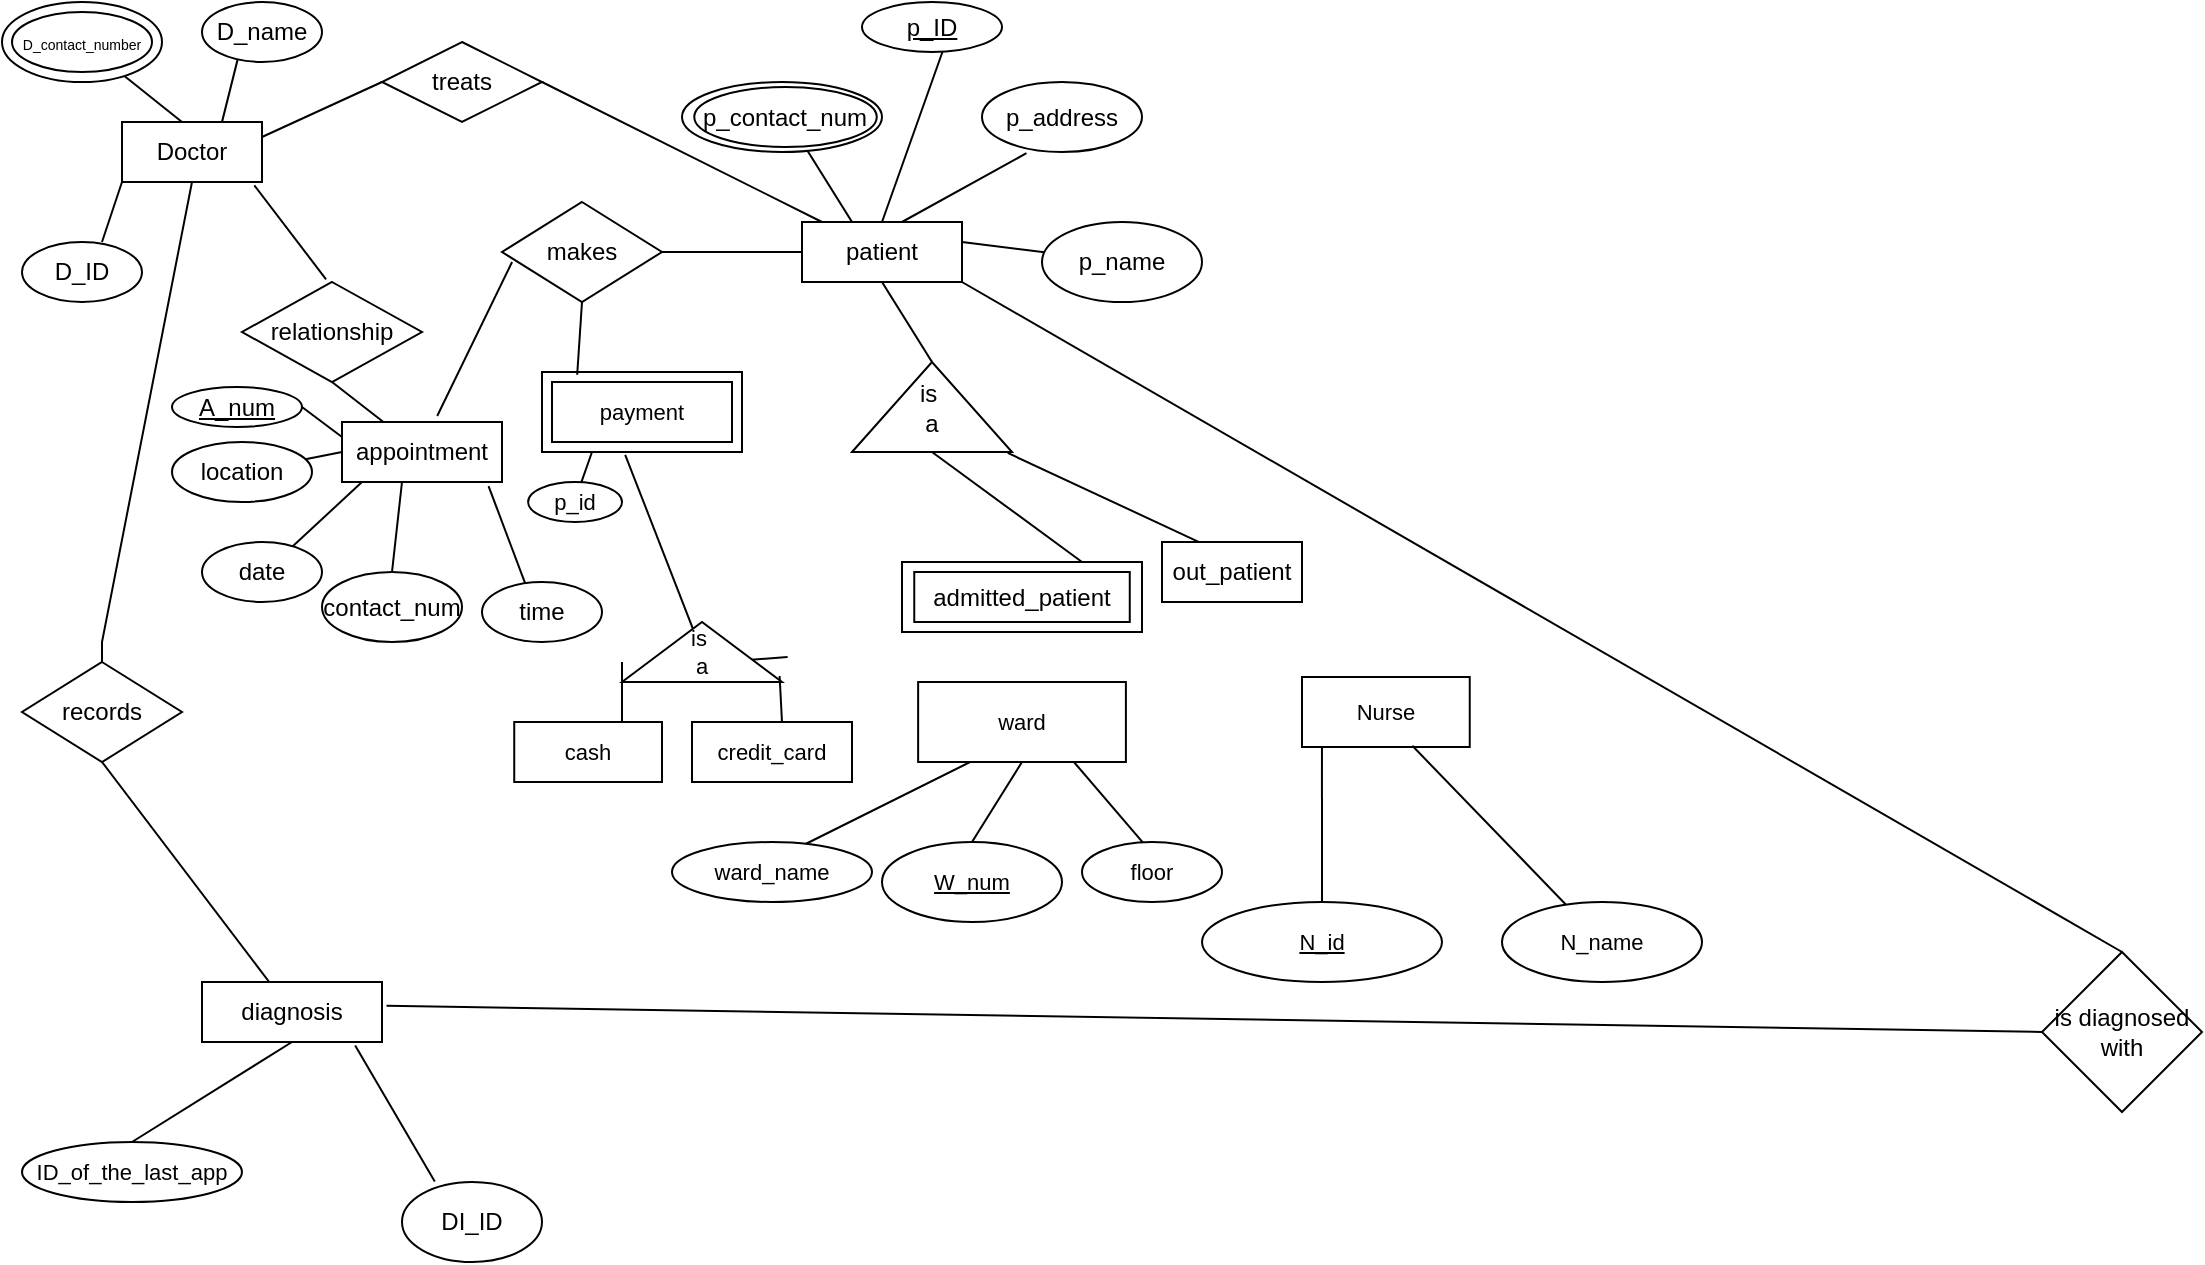 <mxfile version="20.8.16" type="device"><diagram name="Page-1" id="4S8OMmbvkd06gaObm1ak"><mxGraphModel dx="1480" dy="866" grid="1" gridSize="10" guides="1" tooltips="1" connect="1" arrows="1" fold="1" page="1" pageScale="1" pageWidth="850" pageHeight="1100" math="0" shadow="0"><root><mxCell id="0"/><mxCell id="1" parent="0"/><mxCell id="-vF56E5Et3vn0mM6Yhc4-1" value="Doctor" style="rounded=0;whiteSpace=wrap;html=1;" vertex="1" parent="1"><mxGeometry x="60" y="80" width="70" height="30" as="geometry"/></mxCell><mxCell id="-vF56E5Et3vn0mM6Yhc4-2" value="" style="endArrow=none;html=1;rounded=0;" edge="1" parent="1" target="-vF56E5Et3vn0mM6Yhc4-6"><mxGeometry width="50" height="50" relative="1" as="geometry"><mxPoint x="90" y="80" as="sourcePoint"/><mxPoint x="70" y="40" as="targetPoint"/></mxGeometry></mxCell><mxCell id="-vF56E5Et3vn0mM6Yhc4-3" value="" style="endArrow=none;html=1;rounded=0;" edge="1" parent="1"><mxGeometry width="50" height="50" relative="1" as="geometry"><mxPoint x="110" y="80" as="sourcePoint"/><mxPoint x="120" y="40" as="targetPoint"/></mxGeometry></mxCell><mxCell id="-vF56E5Et3vn0mM6Yhc4-4" value="" style="endArrow=none;html=1;rounded=0;entryX=0;entryY=1;entryDx=0;entryDy=0;" edge="1" parent="1" target="-vF56E5Et3vn0mM6Yhc4-1"><mxGeometry width="50" height="50" relative="1" as="geometry"><mxPoint x="50" y="140" as="sourcePoint"/><mxPoint x="60" y="100" as="targetPoint"/></mxGeometry></mxCell><mxCell id="-vF56E5Et3vn0mM6Yhc4-5" value="D_name" style="ellipse;whiteSpace=wrap;html=1;" vertex="1" parent="1"><mxGeometry x="100" y="20" width="60" height="30" as="geometry"/></mxCell><mxCell id="-vF56E5Et3vn0mM6Yhc4-6" value="" style="ellipse;whiteSpace=wrap;html=1;" vertex="1" parent="1"><mxGeometry y="20" width="80" height="40" as="geometry"/></mxCell><mxCell id="-vF56E5Et3vn0mM6Yhc4-7" value="&lt;font style=&quot;font-size: 7px;&quot;&gt;D_contact_number&lt;/font&gt;" style="ellipse;whiteSpace=wrap;html=1;" vertex="1" parent="1"><mxGeometry x="5" y="25" width="70" height="30" as="geometry"/></mxCell><mxCell id="-vF56E5Et3vn0mM6Yhc4-8" value="D_ID" style="ellipse;whiteSpace=wrap;html=1;" vertex="1" parent="1"><mxGeometry x="10" y="140" width="60" height="30" as="geometry"/></mxCell><mxCell id="-vF56E5Et3vn0mM6Yhc4-9" value="" style="endArrow=none;html=1;rounded=0;entryX=0.945;entryY=1.056;entryDx=0;entryDy=0;entryPerimeter=0;exitX=0.467;exitY=-0.027;exitDx=0;exitDy=0;exitPerimeter=0;" edge="1" parent="1" source="-vF56E5Et3vn0mM6Yhc4-10" target="-vF56E5Et3vn0mM6Yhc4-1"><mxGeometry width="50" height="50" relative="1" as="geometry"><mxPoint x="150" y="170" as="sourcePoint"/><mxPoint x="210" y="150" as="targetPoint"/></mxGeometry></mxCell><mxCell id="-vF56E5Et3vn0mM6Yhc4-10" value="relationship" style="rhombus;whiteSpace=wrap;html=1;" vertex="1" parent="1"><mxGeometry x="120" y="160" width="90" height="50" as="geometry"/></mxCell><mxCell id="-vF56E5Et3vn0mM6Yhc4-11" style="edgeStyle=orthogonalEdgeStyle;rounded=0;orthogonalLoop=1;jettySize=auto;html=1;exitX=0.5;exitY=1;exitDx=0;exitDy=0;" edge="1" parent="1" source="-vF56E5Et3vn0mM6Yhc4-10" target="-vF56E5Et3vn0mM6Yhc4-10"><mxGeometry relative="1" as="geometry"/></mxCell><mxCell id="-vF56E5Et3vn0mM6Yhc4-12" value="" style="endArrow=none;html=1;rounded=0;exitX=0.5;exitY=1;exitDx=0;exitDy=0;" edge="1" parent="1" source="-vF56E5Et3vn0mM6Yhc4-10" target="-vF56E5Et3vn0mM6Yhc4-13"><mxGeometry width="50" height="50" relative="1" as="geometry"><mxPoint x="200" y="260" as="sourcePoint"/><mxPoint x="155" y="210" as="targetPoint"/></mxGeometry></mxCell><mxCell id="-vF56E5Et3vn0mM6Yhc4-13" value="appointment" style="rounded=0;whiteSpace=wrap;html=1;" vertex="1" parent="1"><mxGeometry x="170" y="230" width="80" height="30" as="geometry"/></mxCell><mxCell id="-vF56E5Et3vn0mM6Yhc4-14" value="" style="endArrow=none;html=1;rounded=0;exitX=1;exitY=0.25;exitDx=0;exitDy=0;entryX=0;entryY=0.5;entryDx=0;entryDy=0;" edge="1" parent="1" source="-vF56E5Et3vn0mM6Yhc4-1" target="-vF56E5Et3vn0mM6Yhc4-15"><mxGeometry width="50" height="50" relative="1" as="geometry"><mxPoint x="160" y="130" as="sourcePoint"/><mxPoint x="210" y="80" as="targetPoint"/></mxGeometry></mxCell><mxCell id="-vF56E5Et3vn0mM6Yhc4-15" value="treats" style="rhombus;whiteSpace=wrap;html=1;" vertex="1" parent="1"><mxGeometry x="190" y="40" width="80" height="40" as="geometry"/></mxCell><mxCell id="-vF56E5Et3vn0mM6Yhc4-17" style="edgeStyle=orthogonalEdgeStyle;rounded=0;orthogonalLoop=1;jettySize=auto;html=1;exitX=0.5;exitY=1;exitDx=0;exitDy=0;" edge="1" parent="1" source="-vF56E5Et3vn0mM6Yhc4-15" target="-vF56E5Et3vn0mM6Yhc4-15"><mxGeometry relative="1" as="geometry"/></mxCell><mxCell id="-vF56E5Et3vn0mM6Yhc4-19" value="" style="endArrow=none;html=1;rounded=0;exitX=1;exitY=0.5;exitDx=0;exitDy=0;" edge="1" parent="1" source="-vF56E5Et3vn0mM6Yhc4-15" target="-vF56E5Et3vn0mM6Yhc4-20"><mxGeometry width="50" height="50" relative="1" as="geometry"><mxPoint x="270" y="150" as="sourcePoint"/><mxPoint x="460" y="90" as="targetPoint"/></mxGeometry></mxCell><mxCell id="-vF56E5Et3vn0mM6Yhc4-20" value="patient" style="rounded=0;whiteSpace=wrap;html=1;" vertex="1" parent="1"><mxGeometry x="400" y="130" width="80" height="30" as="geometry"/></mxCell><mxCell id="-vF56E5Et3vn0mM6Yhc4-21" value="" style="endArrow=none;html=1;rounded=0;" edge="1" parent="1"><mxGeometry width="50" height="50" relative="1" as="geometry"><mxPoint x="425" y="130" as="sourcePoint"/><mxPoint x="400" y="90" as="targetPoint"/></mxGeometry></mxCell><mxCell id="-vF56E5Et3vn0mM6Yhc4-22" value="" style="endArrow=none;html=1;rounded=0;entryX=0.577;entryY=0.98;entryDx=0;entryDy=0;entryPerimeter=0;" edge="1" parent="1" target="-vF56E5Et3vn0mM6Yhc4-27"><mxGeometry width="50" height="50" relative="1" as="geometry"><mxPoint x="440" y="130" as="sourcePoint"/><mxPoint x="450" y="70" as="targetPoint"/></mxGeometry></mxCell><mxCell id="-vF56E5Et3vn0mM6Yhc4-23" value="" style="endArrow=none;html=1;rounded=0;entryX=0.278;entryY=1.017;entryDx=0;entryDy=0;entryPerimeter=0;" edge="1" parent="1" target="-vF56E5Et3vn0mM6Yhc4-26"><mxGeometry width="50" height="50" relative="1" as="geometry"><mxPoint x="450" y="130" as="sourcePoint"/><mxPoint x="500" y="80" as="targetPoint"/></mxGeometry></mxCell><mxCell id="-vF56E5Et3vn0mM6Yhc4-24" value="" style="endArrow=none;html=1;rounded=0;" edge="1" parent="1" target="-vF56E5Et3vn0mM6Yhc4-25"><mxGeometry width="50" height="50" relative="1" as="geometry"><mxPoint x="480" y="140" as="sourcePoint"/><mxPoint x="540" y="120" as="targetPoint"/></mxGeometry></mxCell><mxCell id="-vF56E5Et3vn0mM6Yhc4-25" value="p_name" style="ellipse;whiteSpace=wrap;html=1;" vertex="1" parent="1"><mxGeometry x="520" y="130" width="80" height="40" as="geometry"/></mxCell><mxCell id="-vF56E5Et3vn0mM6Yhc4-26" value="p_address" style="ellipse;whiteSpace=wrap;html=1;" vertex="1" parent="1"><mxGeometry x="490" y="60" width="80" height="35" as="geometry"/></mxCell><mxCell id="-vF56E5Et3vn0mM6Yhc4-27" value="&lt;u&gt;p_ID&lt;/u&gt;" style="ellipse;whiteSpace=wrap;html=1;" vertex="1" parent="1"><mxGeometry x="430" y="20" width="70" height="25" as="geometry"/></mxCell><mxCell id="-vF56E5Et3vn0mM6Yhc4-29" value="" style="ellipse;whiteSpace=wrap;html=1;" vertex="1" parent="1"><mxGeometry x="340" y="60" width="100" height="35" as="geometry"/></mxCell><mxCell id="-vF56E5Et3vn0mM6Yhc4-30" value="p_contact_num" style="ellipse;whiteSpace=wrap;html=1;" vertex="1" parent="1"><mxGeometry x="346.13" y="62.5" width="91.25" height="30" as="geometry"/></mxCell><mxCell id="-vF56E5Et3vn0mM6Yhc4-32" value="" style="endArrow=none;html=1;rounded=0;entryX=0.5;entryY=1;entryDx=0;entryDy=0;exitX=1;exitY=0.5;exitDx=0;exitDy=0;" edge="1" parent="1" source="-vF56E5Et3vn0mM6Yhc4-33" target="-vF56E5Et3vn0mM6Yhc4-20"><mxGeometry width="50" height="50" relative="1" as="geometry"><mxPoint x="440" y="220" as="sourcePoint"/><mxPoint x="430" y="140" as="targetPoint"/></mxGeometry></mxCell><mxCell id="-vF56E5Et3vn0mM6Yhc4-33" value="is&amp;nbsp;&lt;br&gt;a" style="triangle;whiteSpace=wrap;html=1;direction=north;" vertex="1" parent="1"><mxGeometry x="425" y="200" width="80" height="45" as="geometry"/></mxCell><mxCell id="-vF56E5Et3vn0mM6Yhc4-34" value="" style="endArrow=none;html=1;rounded=0;entryX=0;entryY=0.5;entryDx=0;entryDy=0;exitX=0.75;exitY=0;exitDx=0;exitDy=0;" edge="1" parent="1" source="-vF56E5Et3vn0mM6Yhc4-36" target="-vF56E5Et3vn0mM6Yhc4-33"><mxGeometry width="50" height="50" relative="1" as="geometry"><mxPoint x="380" y="310" as="sourcePoint"/><mxPoint x="400" y="250" as="targetPoint"/><Array as="points"/></mxGeometry></mxCell><mxCell id="-vF56E5Et3vn0mM6Yhc4-35" value="" style="endArrow=none;html=1;rounded=0;entryX=-0.01;entryY=0.973;entryDx=0;entryDy=0;entryPerimeter=0;exitX=0.296;exitY=0.035;exitDx=0;exitDy=0;exitPerimeter=0;" edge="1" parent="1" source="-vF56E5Et3vn0mM6Yhc4-38" target="-vF56E5Et3vn0mM6Yhc4-33"><mxGeometry width="50" height="50" relative="1" as="geometry"><mxPoint x="480" y="310" as="sourcePoint"/><mxPoint x="481.25" y="245" as="targetPoint"/><Array as="points"/></mxGeometry></mxCell><mxCell id="-vF56E5Et3vn0mM6Yhc4-36" value="" style="rounded=0;whiteSpace=wrap;html=1;" vertex="1" parent="1"><mxGeometry x="450" y="300" width="120" height="35" as="geometry"/></mxCell><mxCell id="-vF56E5Et3vn0mM6Yhc4-37" value="admitted_patient" style="rounded=0;whiteSpace=wrap;html=1;" vertex="1" parent="1"><mxGeometry x="456.13" y="305" width="107.75" height="25" as="geometry"/></mxCell><mxCell id="-vF56E5Et3vn0mM6Yhc4-38" value="out_patient" style="rounded=0;whiteSpace=wrap;html=1;" vertex="1" parent="1"><mxGeometry x="580" y="290" width="70" height="30" as="geometry"/></mxCell><mxCell id="-vF56E5Et3vn0mM6Yhc4-39" value="" style="endArrow=none;html=1;rounded=0;entryX=0;entryY=0.25;entryDx=0;entryDy=0;exitX=1;exitY=0.5;exitDx=0;exitDy=0;" edge="1" parent="1" source="-vF56E5Et3vn0mM6Yhc4-46" target="-vF56E5Et3vn0mM6Yhc4-13"><mxGeometry width="50" height="50" relative="1" as="geometry"><mxPoint x="130" y="230" as="sourcePoint"/><mxPoint x="170" y="240" as="targetPoint"/></mxGeometry></mxCell><mxCell id="-vF56E5Et3vn0mM6Yhc4-40" value="" style="endArrow=none;html=1;rounded=0;startArrow=none;" edge="1" parent="1" source="-vF56E5Et3vn0mM6Yhc4-45"><mxGeometry width="50" height="50" relative="1" as="geometry"><mxPoint x="130" y="250" as="sourcePoint"/><mxPoint x="170" y="245" as="targetPoint"/></mxGeometry></mxCell><mxCell id="-vF56E5Et3vn0mM6Yhc4-41" value="" style="endArrow=none;html=1;rounded=0;exitX=0.745;exitY=0.093;exitDx=0;exitDy=0;exitPerimeter=0;" edge="1" parent="1" source="-vF56E5Et3vn0mM6Yhc4-48"><mxGeometry width="50" height="50" relative="1" as="geometry"><mxPoint x="140" y="290" as="sourcePoint"/><mxPoint x="180" y="260" as="targetPoint"/></mxGeometry></mxCell><mxCell id="-vF56E5Et3vn0mM6Yhc4-43" value="" style="endArrow=none;html=1;rounded=0;exitX=0.5;exitY=0;exitDx=0;exitDy=0;" edge="1" parent="1" source="-vF56E5Et3vn0mM6Yhc4-49"><mxGeometry width="50" height="50" relative="1" as="geometry"><mxPoint x="200" y="320" as="sourcePoint"/><mxPoint x="200" y="260" as="targetPoint"/></mxGeometry></mxCell><mxCell id="-vF56E5Et3vn0mM6Yhc4-44" value="" style="endArrow=none;html=1;rounded=0;entryX=0.916;entryY=1.069;entryDx=0;entryDy=0;entryPerimeter=0;exitX=0.359;exitY=0.018;exitDx=0;exitDy=0;exitPerimeter=0;" edge="1" parent="1" source="-vF56E5Et3vn0mM6Yhc4-50" target="-vF56E5Et3vn0mM6Yhc4-13"><mxGeometry width="50" height="50" relative="1" as="geometry"><mxPoint x="260" y="310" as="sourcePoint"/><mxPoint x="250" y="262.5" as="targetPoint"/></mxGeometry></mxCell><mxCell id="-vF56E5Et3vn0mM6Yhc4-46" value="&lt;u&gt;A_num&lt;/u&gt;" style="ellipse;whiteSpace=wrap;html=1;" vertex="1" parent="1"><mxGeometry x="85" y="212.5" width="65" height="20" as="geometry"/></mxCell><mxCell id="-vF56E5Et3vn0mM6Yhc4-48" value="date" style="ellipse;whiteSpace=wrap;html=1;" vertex="1" parent="1"><mxGeometry x="100" y="290" width="60" height="30" as="geometry"/></mxCell><mxCell id="-vF56E5Et3vn0mM6Yhc4-49" value="contact_num" style="ellipse;whiteSpace=wrap;html=1;" vertex="1" parent="1"><mxGeometry x="160" y="305" width="70" height="35" as="geometry"/></mxCell><mxCell id="-vF56E5Et3vn0mM6Yhc4-50" value="time" style="ellipse;whiteSpace=wrap;html=1;" vertex="1" parent="1"><mxGeometry x="240" y="310" width="60" height="30" as="geometry"/></mxCell><mxCell id="-vF56E5Et3vn0mM6Yhc4-51" value="" style="endArrow=none;html=1;rounded=0;entryX=0.5;entryY=1;entryDx=0;entryDy=0;exitX=0.5;exitY=0;exitDx=0;exitDy=0;" edge="1" parent="1" source="-vF56E5Et3vn0mM6Yhc4-53" target="-vF56E5Et3vn0mM6Yhc4-1"><mxGeometry width="50" height="50" relative="1" as="geometry"><mxPoint x="30" y="370" as="sourcePoint"/><mxPoint x="95.321" y="162.821" as="targetPoint"/><Array as="points"><mxPoint x="50" y="340"/></Array></mxGeometry></mxCell><mxCell id="-vF56E5Et3vn0mM6Yhc4-53" value="records" style="rhombus;whiteSpace=wrap;html=1;" vertex="1" parent="1"><mxGeometry x="10" y="350" width="80" height="50" as="geometry"/></mxCell><mxCell id="-vF56E5Et3vn0mM6Yhc4-54" value="" style="endArrow=none;html=1;rounded=0;exitX=0.5;exitY=1;exitDx=0;exitDy=0;" edge="1" parent="1" source="-vF56E5Et3vn0mM6Yhc4-53" target="-vF56E5Et3vn0mM6Yhc4-55"><mxGeometry width="50" height="50" relative="1" as="geometry"><mxPoint x="70" y="460" as="sourcePoint"/><mxPoint x="50" y="400" as="targetPoint"/></mxGeometry></mxCell><mxCell id="-vF56E5Et3vn0mM6Yhc4-55" value="diagnosis" style="rounded=0;whiteSpace=wrap;html=1;" vertex="1" parent="1"><mxGeometry x="100" y="510" width="90" height="30" as="geometry"/></mxCell><mxCell id="-vF56E5Et3vn0mM6Yhc4-56" value="" style="endArrow=none;html=1;rounded=0;entryX=0.5;entryY=1;entryDx=0;entryDy=0;exitX=0.5;exitY=0;exitDx=0;exitDy=0;" edge="1" parent="1" source="-vF56E5Et3vn0mM6Yhc4-59" target="-vF56E5Et3vn0mM6Yhc4-55"><mxGeometry width="50" height="50" relative="1" as="geometry"><mxPoint x="70" y="520" as="sourcePoint"/><mxPoint x="85" y="460" as="targetPoint"/></mxGeometry></mxCell><mxCell id="-vF56E5Et3vn0mM6Yhc4-57" value="" style="endArrow=none;html=1;rounded=0;entryX=0.851;entryY=1.059;entryDx=0;entryDy=0;entryPerimeter=0;exitX=0.234;exitY=-0.005;exitDx=0;exitDy=0;exitPerimeter=0;" edge="1" parent="1" source="-vF56E5Et3vn0mM6Yhc4-58" target="-vF56E5Et3vn0mM6Yhc4-55"><mxGeometry width="50" height="50" relative="1" as="geometry"><mxPoint x="140" y="530" as="sourcePoint"/><mxPoint x="200" y="450" as="targetPoint"/></mxGeometry></mxCell><mxCell id="-vF56E5Et3vn0mM6Yhc4-58" value="DI_ID" style="ellipse;whiteSpace=wrap;html=1;" vertex="1" parent="1"><mxGeometry x="200" y="610" width="70" height="40" as="geometry"/></mxCell><mxCell id="-vF56E5Et3vn0mM6Yhc4-59" value="&lt;font style=&quot;font-size: 11px;&quot;&gt;ID_of_the_last_app&lt;/font&gt;" style="ellipse;whiteSpace=wrap;html=1;" vertex="1" parent="1"><mxGeometry x="10" y="590" width="110" height="30" as="geometry"/></mxCell><mxCell id="-vF56E5Et3vn0mM6Yhc4-60" value="" style="endArrow=none;html=1;rounded=0;exitX=1.025;exitY=0.397;exitDx=0;exitDy=0;exitPerimeter=0;entryX=0;entryY=0.5;entryDx=0;entryDy=0;" edge="1" parent="1" source="-vF56E5Et3vn0mM6Yhc4-55" target="-vF56E5Et3vn0mM6Yhc4-62"><mxGeometry width="50" height="50" relative="1" as="geometry"><mxPoint x="210" y="460" as="sourcePoint"/><mxPoint x="627.04" y="450" as="targetPoint"/></mxGeometry></mxCell><mxCell id="-vF56E5Et3vn0mM6Yhc4-61" value="" style="endArrow=none;html=1;rounded=0;entryX=1;entryY=1;entryDx=0;entryDy=0;exitX=0.5;exitY=0;exitDx=0;exitDy=0;" edge="1" parent="1" source="-vF56E5Et3vn0mM6Yhc4-62" target="-vF56E5Et3vn0mM6Yhc4-20"><mxGeometry width="50" height="50" relative="1" as="geometry"><mxPoint x="650" y="390" as="sourcePoint"/><mxPoint x="530" y="240" as="targetPoint"/></mxGeometry></mxCell><mxCell id="-vF56E5Et3vn0mM6Yhc4-62" value="is diagnosed with" style="rhombus;whiteSpace=wrap;html=1;" vertex="1" parent="1"><mxGeometry x="1020" y="495" width="80" height="80" as="geometry"/></mxCell><mxCell id="-vF56E5Et3vn0mM6Yhc4-63" value="" style="endArrow=none;html=1;rounded=0;exitX=0;exitY=0.5;exitDx=0;exitDy=0;" edge="1" parent="1" source="-vF56E5Et3vn0mM6Yhc4-20" target="-vF56E5Et3vn0mM6Yhc4-64"><mxGeometry width="50" height="50" relative="1" as="geometry"><mxPoint x="340" y="180" as="sourcePoint"/><mxPoint x="290" y="140" as="targetPoint"/><Array as="points"/></mxGeometry></mxCell><mxCell id="-vF56E5Et3vn0mM6Yhc4-64" value="makes" style="rhombus;whiteSpace=wrap;html=1;" vertex="1" parent="1"><mxGeometry x="250" y="120" width="80" height="50" as="geometry"/></mxCell><mxCell id="-vF56E5Et3vn0mM6Yhc4-65" value="" style="endArrow=none;html=1;rounded=0;" edge="1" parent="1" target="-vF56E5Et3vn0mM6Yhc4-45"><mxGeometry width="50" height="50" relative="1" as="geometry"><mxPoint x="130" y="250" as="sourcePoint"/><mxPoint x="170" y="245" as="targetPoint"/></mxGeometry></mxCell><mxCell id="-vF56E5Et3vn0mM6Yhc4-45" value="location" style="ellipse;whiteSpace=wrap;html=1;" vertex="1" parent="1"><mxGeometry x="85" y="240" width="70" height="30" as="geometry"/></mxCell><mxCell id="-vF56E5Et3vn0mM6Yhc4-67" style="edgeStyle=orthogonalEdgeStyle;rounded=0;orthogonalLoop=1;jettySize=auto;html=1;exitX=0.5;exitY=1;exitDx=0;exitDy=0;" edge="1" parent="1" source="-vF56E5Et3vn0mM6Yhc4-36" target="-vF56E5Et3vn0mM6Yhc4-36"><mxGeometry relative="1" as="geometry"/></mxCell><mxCell id="-vF56E5Et3vn0mM6Yhc4-68" value="" style="endArrow=none;html=1;rounded=0;fontSize=11;entryX=0.063;entryY=0.6;entryDx=0;entryDy=0;entryPerimeter=0;exitX=0.595;exitY=-0.1;exitDx=0;exitDy=0;exitPerimeter=0;" edge="1" parent="1" source="-vF56E5Et3vn0mM6Yhc4-13" target="-vF56E5Et3vn0mM6Yhc4-64"><mxGeometry width="50" height="50" relative="1" as="geometry"><mxPoint x="220" y="220" as="sourcePoint"/><mxPoint x="255" y="140" as="targetPoint"/></mxGeometry></mxCell><mxCell id="-vF56E5Et3vn0mM6Yhc4-73" value="payment" style="shape=ext;margin=3;double=1;whiteSpace=wrap;html=1;align=center;fontSize=11;" vertex="1" parent="1"><mxGeometry x="270" y="205" width="100" height="40" as="geometry"/></mxCell><mxCell id="-vF56E5Et3vn0mM6Yhc4-75" value="" style="endArrow=none;html=1;rounded=0;fontSize=11;entryX=0.5;entryY=1;entryDx=0;entryDy=0;exitX=0.176;exitY=0.035;exitDx=0;exitDy=0;exitPerimeter=0;" edge="1" parent="1" source="-vF56E5Et3vn0mM6Yhc4-73" target="-vF56E5Et3vn0mM6Yhc4-64"><mxGeometry width="50" height="50" relative="1" as="geometry"><mxPoint x="290" y="270" as="sourcePoint"/><mxPoint x="340" y="220" as="targetPoint"/></mxGeometry></mxCell><mxCell id="-vF56E5Et3vn0mM6Yhc4-76" value="" style="endArrow=none;html=1;rounded=0;fontSize=11;exitX=0.25;exitY=1;exitDx=0;exitDy=0;" edge="1" parent="1" source="-vF56E5Et3vn0mM6Yhc4-73" target="-vF56E5Et3vn0mM6Yhc4-77"><mxGeometry width="50" height="50" relative="1" as="geometry"><mxPoint x="340" y="290" as="sourcePoint"/><mxPoint x="350" y="260" as="targetPoint"/></mxGeometry></mxCell><mxCell id="-vF56E5Et3vn0mM6Yhc4-77" value="p_id" style="ellipse;whiteSpace=wrap;html=1;fontSize=11;" vertex="1" parent="1"><mxGeometry x="263.06" y="260" width="46.94" height="20" as="geometry"/></mxCell><mxCell id="-vF56E5Et3vn0mM6Yhc4-78" value="" style="endArrow=none;html=1;rounded=0;fontSize=11;entryX=0.416;entryY=1.035;entryDx=0;entryDy=0;entryPerimeter=0;startArrow=none;" edge="1" parent="1" source="-vF56E5Et3vn0mM6Yhc4-79" target="-vF56E5Et3vn0mM6Yhc4-73"><mxGeometry width="50" height="50" relative="1" as="geometry"><mxPoint x="360" y="350" as="sourcePoint"/><mxPoint x="376.13" y="260" as="targetPoint"/><Array as="points"/></mxGeometry></mxCell><mxCell id="-vF56E5Et3vn0mM6Yhc4-80" value="" style="endArrow=none;html=1;rounded=0;fontSize=11;" edge="1" parent="1"><mxGeometry width="50" height="50" relative="1" as="geometry"><mxPoint x="310" y="380" as="sourcePoint"/><mxPoint x="310" y="350" as="targetPoint"/></mxGeometry></mxCell><mxCell id="-vF56E5Et3vn0mM6Yhc4-81" value="" style="endArrow=none;html=1;rounded=0;fontSize=11;entryX=0.1;entryY=0.985;entryDx=0;entryDy=0;entryPerimeter=0;" edge="1" parent="1" target="-vF56E5Et3vn0mM6Yhc4-79"><mxGeometry width="50" height="50" relative="1" as="geometry"><mxPoint x="390" y="380" as="sourcePoint"/><mxPoint x="390" y="350" as="targetPoint"/></mxGeometry></mxCell><mxCell id="-vF56E5Et3vn0mM6Yhc4-82" value="cash" style="rounded=0;whiteSpace=wrap;html=1;fontSize=11;" vertex="1" parent="1"><mxGeometry x="256.12" y="380" width="73.88" height="30" as="geometry"/></mxCell><mxCell id="-vF56E5Et3vn0mM6Yhc4-83" value="credit_card" style="rounded=0;whiteSpace=wrap;html=1;fontSize=11;" vertex="1" parent="1"><mxGeometry x="345" y="380" width="80" height="30" as="geometry"/></mxCell><mxCell id="-vF56E5Et3vn0mM6Yhc4-84" value="Nurse" style="rounded=0;whiteSpace=wrap;html=1;fontSize=11;" vertex="1" parent="1"><mxGeometry x="650" y="357.5" width="83.87" height="35" as="geometry"/></mxCell><mxCell id="-vF56E5Et3vn0mM6Yhc4-85" value="" style="endArrow=none;html=1;rounded=0;fontSize=11;entryX=0.119;entryY=1;entryDx=0;entryDy=0;entryPerimeter=0;exitX=0.5;exitY=0;exitDx=0;exitDy=0;" edge="1" parent="1" source="-vF56E5Et3vn0mM6Yhc4-88" target="-vF56E5Et3vn0mM6Yhc4-84"><mxGeometry width="50" height="50" relative="1" as="geometry"><mxPoint x="520" y="460" as="sourcePoint"/><mxPoint x="340" y="360" as="targetPoint"/></mxGeometry></mxCell><mxCell id="-vF56E5Et3vn0mM6Yhc4-86" value="" style="endArrow=none;html=1;rounded=0;fontSize=11;exitX=0.658;exitY=0.983;exitDx=0;exitDy=0;exitPerimeter=0;" edge="1" parent="1" source="-vF56E5Et3vn0mM6Yhc4-84" target="-vF56E5Et3vn0mM6Yhc4-87"><mxGeometry width="50" height="50" relative="1" as="geometry"><mxPoint x="590" y="460" as="sourcePoint"/><mxPoint x="586.93" y="410" as="targetPoint"/></mxGeometry></mxCell><mxCell id="-vF56E5Et3vn0mM6Yhc4-87" value="N_name" style="ellipse;whiteSpace=wrap;html=1;fontSize=11;" vertex="1" parent="1"><mxGeometry x="750" y="470" width="100" height="40" as="geometry"/></mxCell><mxCell id="-vF56E5Et3vn0mM6Yhc4-88" value="&lt;u&gt;N_id&lt;/u&gt;" style="ellipse;whiteSpace=wrap;html=1;fontSize=11;" vertex="1" parent="1"><mxGeometry x="600" y="470" width="120" height="40" as="geometry"/></mxCell><mxCell id="-vF56E5Et3vn0mM6Yhc4-90" value="" style="endArrow=none;html=1;rounded=0;fontSize=11;entryX=0.416;entryY=1.035;entryDx=0;entryDy=0;entryPerimeter=0;" edge="1" parent="1" target="-vF56E5Et3vn0mM6Yhc4-79"><mxGeometry width="50" height="50" relative="1" as="geometry"><mxPoint x="360" y="350" as="sourcePoint"/><mxPoint x="311.6" y="246.4" as="targetPoint"/><Array as="points"/></mxGeometry></mxCell><mxCell id="-vF56E5Et3vn0mM6Yhc4-79" value="is&amp;nbsp;&lt;br&gt;a" style="triangle;whiteSpace=wrap;html=1;fontSize=11;direction=north;" vertex="1" parent="1"><mxGeometry x="310" y="330" width="80" height="30" as="geometry"/></mxCell><mxCell id="-vF56E5Et3vn0mM6Yhc4-91" value="ward" style="rounded=0;whiteSpace=wrap;html=1;fontSize=11;" vertex="1" parent="1"><mxGeometry x="458.07" y="360" width="103.88" height="40" as="geometry"/></mxCell><mxCell id="-vF56E5Et3vn0mM6Yhc4-92" value="" style="endArrow=none;html=1;rounded=0;fontSize=11;entryX=0.25;entryY=1;entryDx=0;entryDy=0;exitX=0.668;exitY=0.033;exitDx=0;exitDy=0;exitPerimeter=0;" edge="1" parent="1" source="-vF56E5Et3vn0mM6Yhc4-95" target="-vF56E5Et3vn0mM6Yhc4-91"><mxGeometry width="50" height="50" relative="1" as="geometry"><mxPoint x="460" y="450" as="sourcePoint"/><mxPoint x="480" y="400" as="targetPoint"/></mxGeometry></mxCell><mxCell id="-vF56E5Et3vn0mM6Yhc4-93" value="" style="endArrow=none;html=1;rounded=0;fontSize=11;entryX=0.75;entryY=1;entryDx=0;entryDy=0;exitX=0.44;exitY=0.022;exitDx=0;exitDy=0;exitPerimeter=0;" edge="1" parent="1" source="-vF56E5Et3vn0mM6Yhc4-99" target="-vF56E5Et3vn0mM6Yhc4-91"><mxGeometry width="50" height="50" relative="1" as="geometry"><mxPoint x="550" y="470" as="sourcePoint"/><mxPoint x="550" y="400" as="targetPoint"/></mxGeometry></mxCell><mxCell id="-vF56E5Et3vn0mM6Yhc4-94" value="" style="endArrow=none;html=1;rounded=0;fontSize=11;entryX=0.5;entryY=1;entryDx=0;entryDy=0;exitX=0.5;exitY=0;exitDx=0;exitDy=0;" edge="1" parent="1" source="-vF56E5Et3vn0mM6Yhc4-96" target="-vF56E5Et3vn0mM6Yhc4-91"><mxGeometry width="50" height="50" relative="1" as="geometry"><mxPoint x="500" y="470" as="sourcePoint"/><mxPoint x="510" y="400" as="targetPoint"/></mxGeometry></mxCell><mxCell id="-vF56E5Et3vn0mM6Yhc4-95" value="ward_name" style="ellipse;whiteSpace=wrap;html=1;fontSize=11;" vertex="1" parent="1"><mxGeometry x="335" y="440" width="100" height="30" as="geometry"/></mxCell><mxCell id="-vF56E5Et3vn0mM6Yhc4-96" value="&lt;u&gt;W_num&lt;/u&gt;" style="ellipse;whiteSpace=wrap;html=1;fontSize=11;" vertex="1" parent="1"><mxGeometry x="440" y="440" width="90" height="40" as="geometry"/></mxCell><mxCell id="-vF56E5Et3vn0mM6Yhc4-99" value="floor" style="ellipse;whiteSpace=wrap;html=1;fontSize=11;" vertex="1" parent="1"><mxGeometry x="540" y="440" width="70" height="30" as="geometry"/></mxCell><mxCell id="-vF56E5Et3vn0mM6Yhc4-100" style="edgeStyle=orthogonalEdgeStyle;rounded=0;orthogonalLoop=1;jettySize=auto;html=1;exitX=0.5;exitY=1;exitDx=0;exitDy=0;fontSize=11;" edge="1" parent="1" source="-vF56E5Et3vn0mM6Yhc4-99" target="-vF56E5Et3vn0mM6Yhc4-99"><mxGeometry relative="1" as="geometry"/></mxCell></root></mxGraphModel></diagram></mxfile>